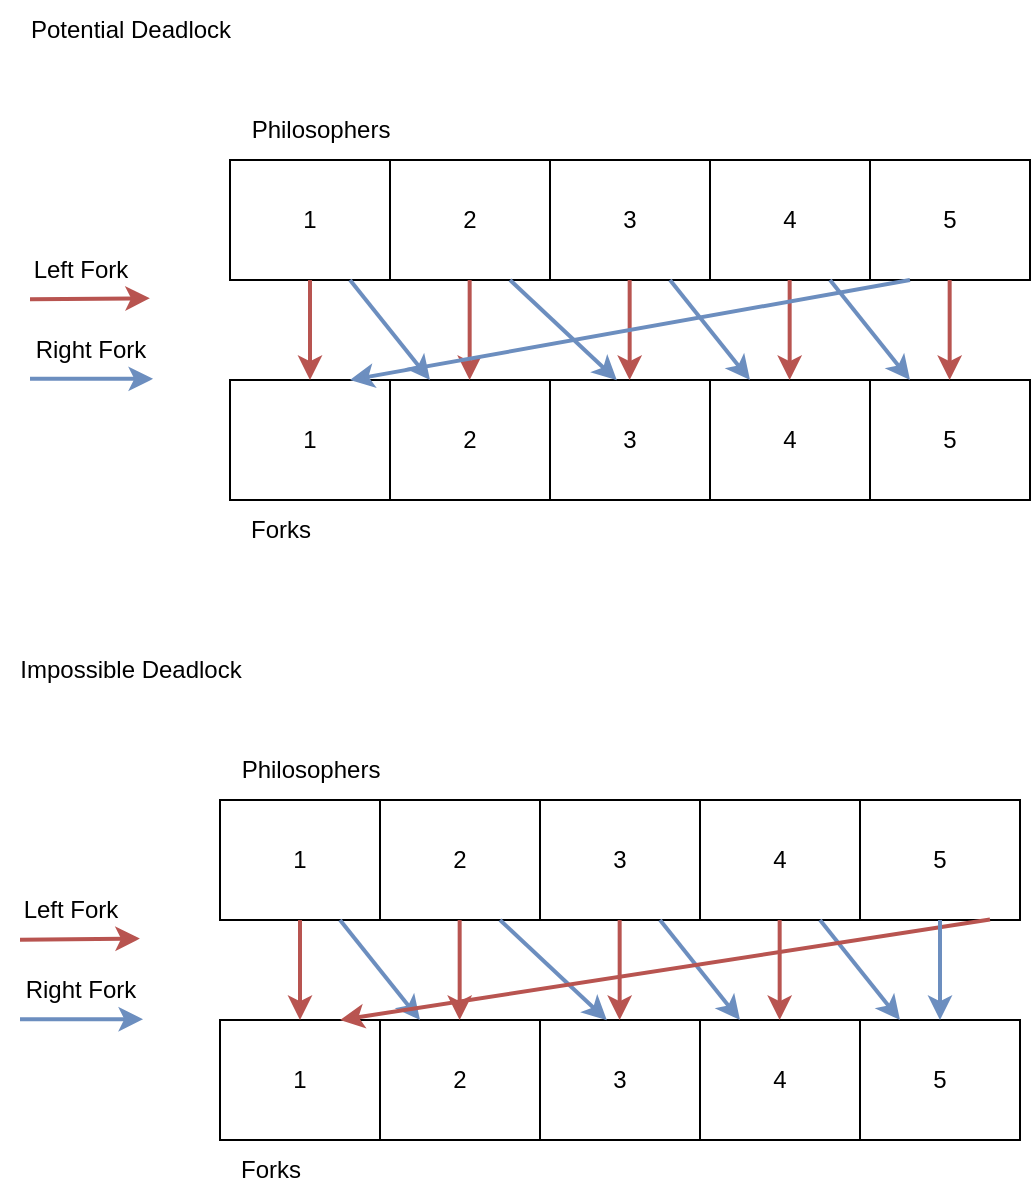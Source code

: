<mxfile version="20.3.0" type="device"><diagram id="uTXg4ZEjq8yrmjTqK_1g" name="Page-1"><mxGraphModel dx="1752" dy="835" grid="1" gridSize="10" guides="1" tooltips="1" connect="1" arrows="1" fold="1" page="1" pageScale="1" pageWidth="850" pageHeight="1100" math="0" shadow="0"><root><mxCell id="0"/><mxCell id="1" parent="0"/><mxCell id="qhbKuTUZBFXuW7PbLNdb-3" value="1" style="rounded=0;whiteSpace=wrap;html=1;" vertex="1" parent="1"><mxGeometry x="270" y="400" width="80" height="60" as="geometry"/></mxCell><mxCell id="qhbKuTUZBFXuW7PbLNdb-4" value="2" style="rounded=0;whiteSpace=wrap;html=1;" vertex="1" parent="1"><mxGeometry x="350" y="400" width="80" height="60" as="geometry"/></mxCell><mxCell id="qhbKuTUZBFXuW7PbLNdb-5" value="3" style="rounded=0;whiteSpace=wrap;html=1;" vertex="1" parent="1"><mxGeometry x="430" y="400" width="80" height="60" as="geometry"/></mxCell><mxCell id="qhbKuTUZBFXuW7PbLNdb-6" value="4" style="rounded=0;whiteSpace=wrap;html=1;" vertex="1" parent="1"><mxGeometry x="510" y="400" width="80" height="60" as="geometry"/></mxCell><mxCell id="qhbKuTUZBFXuW7PbLNdb-7" value="5" style="rounded=0;whiteSpace=wrap;html=1;" vertex="1" parent="1"><mxGeometry x="590" y="400" width="80" height="60" as="geometry"/></mxCell><mxCell id="qhbKuTUZBFXuW7PbLNdb-8" value="1" style="rounded=0;whiteSpace=wrap;html=1;" vertex="1" parent="1"><mxGeometry x="270" y="510" width="80" height="60" as="geometry"/></mxCell><mxCell id="qhbKuTUZBFXuW7PbLNdb-9" value="2" style="rounded=0;whiteSpace=wrap;html=1;" vertex="1" parent="1"><mxGeometry x="350" y="510" width="80" height="60" as="geometry"/></mxCell><mxCell id="qhbKuTUZBFXuW7PbLNdb-10" value="3" style="rounded=0;whiteSpace=wrap;html=1;" vertex="1" parent="1"><mxGeometry x="430" y="510" width="80" height="60" as="geometry"/></mxCell><mxCell id="qhbKuTUZBFXuW7PbLNdb-11" value="4" style="rounded=0;whiteSpace=wrap;html=1;" vertex="1" parent="1"><mxGeometry x="510" y="510" width="80" height="60" as="geometry"/></mxCell><mxCell id="qhbKuTUZBFXuW7PbLNdb-12" value="5" style="rounded=0;whiteSpace=wrap;html=1;" vertex="1" parent="1"><mxGeometry x="590" y="510" width="80" height="60" as="geometry"/></mxCell><mxCell id="qhbKuTUZBFXuW7PbLNdb-13" value="" style="endArrow=classic;html=1;rounded=0;exitX=0.75;exitY=1;exitDx=0;exitDy=0;entryX=0.25;entryY=0;entryDx=0;entryDy=0;fillColor=#dae8fc;strokeColor=#6c8ebf;strokeWidth=2;" edge="1" parent="1" source="qhbKuTUZBFXuW7PbLNdb-3" target="qhbKuTUZBFXuW7PbLNdb-9"><mxGeometry width="50" height="50" relative="1" as="geometry"><mxPoint x="450" y="530" as="sourcePoint"/><mxPoint x="500" y="480" as="targetPoint"/></mxGeometry></mxCell><mxCell id="qhbKuTUZBFXuW7PbLNdb-14" value="" style="endArrow=classic;html=1;rounded=0;exitX=0.75;exitY=1;exitDx=0;exitDy=0;entryX=0.418;entryY=0.002;entryDx=0;entryDy=0;entryPerimeter=0;fillColor=#dae8fc;strokeColor=#6c8ebf;strokeWidth=2;" edge="1" parent="1" source="qhbKuTUZBFXuW7PbLNdb-4" target="qhbKuTUZBFXuW7PbLNdb-10"><mxGeometry width="50" height="50" relative="1" as="geometry"><mxPoint x="390" y="460" as="sourcePoint"/><mxPoint x="470" y="510" as="targetPoint"/></mxGeometry></mxCell><mxCell id="qhbKuTUZBFXuW7PbLNdb-15" value="" style="endArrow=classic;html=1;rounded=0;exitX=0.75;exitY=1;exitDx=0;exitDy=0;entryX=0.25;entryY=0;entryDx=0;entryDy=0;fillColor=#dae8fc;strokeColor=#6c8ebf;strokeWidth=2;" edge="1" parent="1" source="qhbKuTUZBFXuW7PbLNdb-5" target="qhbKuTUZBFXuW7PbLNdb-11"><mxGeometry width="50" height="50" relative="1" as="geometry"><mxPoint x="470" y="460" as="sourcePoint"/><mxPoint x="550" y="510" as="targetPoint"/></mxGeometry></mxCell><mxCell id="qhbKuTUZBFXuW7PbLNdb-16" value="" style="endArrow=classic;html=1;rounded=0;exitX=0.75;exitY=1;exitDx=0;exitDy=0;entryX=0.25;entryY=0;entryDx=0;entryDy=0;fillColor=#dae8fc;strokeColor=#6c8ebf;strokeWidth=2;" edge="1" parent="1" source="qhbKuTUZBFXuW7PbLNdb-6" target="qhbKuTUZBFXuW7PbLNdb-12"><mxGeometry width="50" height="50" relative="1" as="geometry"><mxPoint x="550" y="460" as="sourcePoint"/><mxPoint x="630" y="510" as="targetPoint"/></mxGeometry></mxCell><mxCell id="qhbKuTUZBFXuW7PbLNdb-17" value="" style="endArrow=classic;html=1;rounded=0;entryX=0.5;entryY=0;entryDx=0;entryDy=0;fillColor=#f8cecc;strokeColor=#b85450;strokeWidth=2;" edge="1" parent="1" target="qhbKuTUZBFXuW7PbLNdb-8"><mxGeometry width="50" height="50" relative="1" as="geometry"><mxPoint x="310" y="460" as="sourcePoint"/><mxPoint x="370" y="520" as="targetPoint"/><Array as="points"><mxPoint x="310" y="500"/></Array></mxGeometry></mxCell><mxCell id="qhbKuTUZBFXuW7PbLNdb-18" value="" style="endArrow=classic;html=1;rounded=0;entryX=0.5;entryY=0;entryDx=0;entryDy=0;fillColor=#f8cecc;strokeColor=#b85450;strokeWidth=2;" edge="1" parent="1"><mxGeometry width="50" height="50" relative="1" as="geometry"><mxPoint x="389.83" y="460" as="sourcePoint"/><mxPoint x="389.83" y="510" as="targetPoint"/><Array as="points"><mxPoint x="389.83" y="500"/></Array></mxGeometry></mxCell><mxCell id="qhbKuTUZBFXuW7PbLNdb-20" value="" style="endArrow=classic;html=1;rounded=0;entryX=0.5;entryY=0;entryDx=0;entryDy=0;fillColor=#f8cecc;strokeColor=#b85450;strokeWidth=2;" edge="1" parent="1"><mxGeometry width="50" height="50" relative="1" as="geometry"><mxPoint x="469.83" y="460" as="sourcePoint"/><mxPoint x="469.83" y="510" as="targetPoint"/><Array as="points"><mxPoint x="469.83" y="500"/></Array></mxGeometry></mxCell><mxCell id="qhbKuTUZBFXuW7PbLNdb-21" value="" style="endArrow=classic;html=1;rounded=0;entryX=0.5;entryY=0;entryDx=0;entryDy=0;fillColor=#f8cecc;strokeColor=#b85450;strokeWidth=2;" edge="1" parent="1"><mxGeometry width="50" height="50" relative="1" as="geometry"><mxPoint x="549.83" y="460" as="sourcePoint"/><mxPoint x="549.83" y="510" as="targetPoint"/><Array as="points"><mxPoint x="549.83" y="500"/></Array></mxGeometry></mxCell><mxCell id="qhbKuTUZBFXuW7PbLNdb-22" value="" style="endArrow=classic;html=1;rounded=0;entryX=0.5;entryY=0;entryDx=0;entryDy=0;fillColor=#f8cecc;strokeColor=#b85450;strokeWidth=2;" edge="1" parent="1"><mxGeometry width="50" height="50" relative="1" as="geometry"><mxPoint x="629.83" y="460" as="sourcePoint"/><mxPoint x="629.83" y="510" as="targetPoint"/><Array as="points"><mxPoint x="629.83" y="500"/></Array></mxGeometry></mxCell><mxCell id="qhbKuTUZBFXuW7PbLNdb-23" value="" style="endArrow=classic;html=1;rounded=0;exitX=0.25;exitY=1;exitDx=0;exitDy=0;fillColor=#dae8fc;strokeColor=#6c8ebf;strokeWidth=2;" edge="1" parent="1" source="qhbKuTUZBFXuW7PbLNdb-7"><mxGeometry width="50" height="50" relative="1" as="geometry"><mxPoint x="640.0" y="460" as="sourcePoint"/><mxPoint x="330" y="510" as="targetPoint"/><Array as="points"/></mxGeometry></mxCell><mxCell id="qhbKuTUZBFXuW7PbLNdb-24" value="Philosophers" style="text;html=1;align=center;verticalAlign=middle;resizable=0;points=[];autosize=1;strokeColor=none;fillColor=none;" vertex="1" parent="1"><mxGeometry x="270" y="370" width="90" height="30" as="geometry"/></mxCell><mxCell id="qhbKuTUZBFXuW7PbLNdb-25" value="Forks" style="text;html=1;align=center;verticalAlign=middle;resizable=0;points=[];autosize=1;strokeColor=none;fillColor=none;" vertex="1" parent="1"><mxGeometry x="270" y="570" width="50" height="30" as="geometry"/></mxCell><mxCell id="qhbKuTUZBFXuW7PbLNdb-27" value="" style="endArrow=classic;html=1;rounded=0;strokeWidth=2;fillColor=#f8cecc;strokeColor=#b85450;entryX=0.999;entryY=0.982;entryDx=0;entryDy=0;entryPerimeter=0;" edge="1" parent="1" target="qhbKuTUZBFXuW7PbLNdb-29"><mxGeometry width="50" height="50" relative="1" as="geometry"><mxPoint x="170" y="469.67" as="sourcePoint"/><mxPoint x="230" y="469.67" as="targetPoint"/></mxGeometry></mxCell><mxCell id="qhbKuTUZBFXuW7PbLNdb-28" value="" style="endArrow=classic;html=1;rounded=0;strokeWidth=2;fillColor=#dae8fc;strokeColor=#6c8ebf;entryX=0.894;entryY=0.992;entryDx=0;entryDy=0;entryPerimeter=0;" edge="1" parent="1" target="qhbKuTUZBFXuW7PbLNdb-32"><mxGeometry width="50" height="50" relative="1" as="geometry"><mxPoint x="170" y="509.43" as="sourcePoint"/><mxPoint x="230" y="509.43" as="targetPoint"/></mxGeometry></mxCell><mxCell id="qhbKuTUZBFXuW7PbLNdb-29" value="Left Fork" style="text;html=1;align=center;verticalAlign=middle;resizable=0;points=[];autosize=1;strokeColor=none;fillColor=none;" vertex="1" parent="1"><mxGeometry x="160" y="439.67" width="70" height="30" as="geometry"/></mxCell><mxCell id="qhbKuTUZBFXuW7PbLNdb-32" value="Right Fork" style="text;html=1;align=center;verticalAlign=middle;resizable=0;points=[];autosize=1;strokeColor=none;fillColor=none;" vertex="1" parent="1"><mxGeometry x="160" y="479.67" width="80" height="30" as="geometry"/></mxCell><mxCell id="qhbKuTUZBFXuW7PbLNdb-34" value="1" style="rounded=0;whiteSpace=wrap;html=1;" vertex="1" parent="1"><mxGeometry x="265" y="720" width="80" height="60" as="geometry"/></mxCell><mxCell id="qhbKuTUZBFXuW7PbLNdb-35" value="2" style="rounded=0;whiteSpace=wrap;html=1;" vertex="1" parent="1"><mxGeometry x="345" y="720" width="80" height="60" as="geometry"/></mxCell><mxCell id="qhbKuTUZBFXuW7PbLNdb-36" value="3" style="rounded=0;whiteSpace=wrap;html=1;" vertex="1" parent="1"><mxGeometry x="425" y="720" width="80" height="60" as="geometry"/></mxCell><mxCell id="qhbKuTUZBFXuW7PbLNdb-37" value="4" style="rounded=0;whiteSpace=wrap;html=1;" vertex="1" parent="1"><mxGeometry x="505" y="720" width="80" height="60" as="geometry"/></mxCell><mxCell id="qhbKuTUZBFXuW7PbLNdb-38" value="5" style="rounded=0;whiteSpace=wrap;html=1;" vertex="1" parent="1"><mxGeometry x="585" y="720" width="80" height="60" as="geometry"/></mxCell><mxCell id="qhbKuTUZBFXuW7PbLNdb-39" value="1" style="rounded=0;whiteSpace=wrap;html=1;" vertex="1" parent="1"><mxGeometry x="265" y="830" width="80" height="60" as="geometry"/></mxCell><mxCell id="qhbKuTUZBFXuW7PbLNdb-40" value="2" style="rounded=0;whiteSpace=wrap;html=1;" vertex="1" parent="1"><mxGeometry x="345" y="830" width="80" height="60" as="geometry"/></mxCell><mxCell id="qhbKuTUZBFXuW7PbLNdb-41" value="3" style="rounded=0;whiteSpace=wrap;html=1;" vertex="1" parent="1"><mxGeometry x="425" y="830" width="80" height="60" as="geometry"/></mxCell><mxCell id="qhbKuTUZBFXuW7PbLNdb-42" value="4" style="rounded=0;whiteSpace=wrap;html=1;" vertex="1" parent="1"><mxGeometry x="505" y="830" width="80" height="60" as="geometry"/></mxCell><mxCell id="qhbKuTUZBFXuW7PbLNdb-43" value="5" style="rounded=0;whiteSpace=wrap;html=1;" vertex="1" parent="1"><mxGeometry x="585" y="830" width="80" height="60" as="geometry"/></mxCell><mxCell id="qhbKuTUZBFXuW7PbLNdb-44" value="" style="endArrow=classic;html=1;rounded=0;exitX=0.75;exitY=1;exitDx=0;exitDy=0;entryX=0.25;entryY=0;entryDx=0;entryDy=0;fillColor=#dae8fc;strokeColor=#6c8ebf;strokeWidth=2;" edge="1" parent="1" source="qhbKuTUZBFXuW7PbLNdb-34" target="qhbKuTUZBFXuW7PbLNdb-40"><mxGeometry width="50" height="50" relative="1" as="geometry"><mxPoint x="445" y="850" as="sourcePoint"/><mxPoint x="495" y="800" as="targetPoint"/></mxGeometry></mxCell><mxCell id="qhbKuTUZBFXuW7PbLNdb-45" value="" style="endArrow=classic;html=1;rounded=0;exitX=0.75;exitY=1;exitDx=0;exitDy=0;entryX=0.418;entryY=0.002;entryDx=0;entryDy=0;entryPerimeter=0;fillColor=#dae8fc;strokeColor=#6c8ebf;strokeWidth=2;" edge="1" parent="1" source="qhbKuTUZBFXuW7PbLNdb-35" target="qhbKuTUZBFXuW7PbLNdb-41"><mxGeometry width="50" height="50" relative="1" as="geometry"><mxPoint x="385" y="780" as="sourcePoint"/><mxPoint x="465" y="830" as="targetPoint"/></mxGeometry></mxCell><mxCell id="qhbKuTUZBFXuW7PbLNdb-46" value="" style="endArrow=classic;html=1;rounded=0;exitX=0.75;exitY=1;exitDx=0;exitDy=0;entryX=0.25;entryY=0;entryDx=0;entryDy=0;fillColor=#dae8fc;strokeColor=#6c8ebf;strokeWidth=2;" edge="1" parent="1" source="qhbKuTUZBFXuW7PbLNdb-36" target="qhbKuTUZBFXuW7PbLNdb-42"><mxGeometry width="50" height="50" relative="1" as="geometry"><mxPoint x="465" y="780" as="sourcePoint"/><mxPoint x="545" y="830" as="targetPoint"/></mxGeometry></mxCell><mxCell id="qhbKuTUZBFXuW7PbLNdb-47" value="" style="endArrow=classic;html=1;rounded=0;exitX=0.75;exitY=1;exitDx=0;exitDy=0;entryX=0.25;entryY=0;entryDx=0;entryDy=0;fillColor=#dae8fc;strokeColor=#6c8ebf;strokeWidth=2;" edge="1" parent="1" source="qhbKuTUZBFXuW7PbLNdb-37" target="qhbKuTUZBFXuW7PbLNdb-43"><mxGeometry width="50" height="50" relative="1" as="geometry"><mxPoint x="545" y="780" as="sourcePoint"/><mxPoint x="625" y="830" as="targetPoint"/></mxGeometry></mxCell><mxCell id="qhbKuTUZBFXuW7PbLNdb-48" value="" style="endArrow=classic;html=1;rounded=0;entryX=0.5;entryY=0;entryDx=0;entryDy=0;fillColor=#f8cecc;strokeColor=#b85450;strokeWidth=2;" edge="1" parent="1" target="qhbKuTUZBFXuW7PbLNdb-39"><mxGeometry width="50" height="50" relative="1" as="geometry"><mxPoint x="305" y="780" as="sourcePoint"/><mxPoint x="365" y="840" as="targetPoint"/><Array as="points"><mxPoint x="305" y="820"/></Array></mxGeometry></mxCell><mxCell id="qhbKuTUZBFXuW7PbLNdb-49" value="" style="endArrow=classic;html=1;rounded=0;entryX=0.5;entryY=0;entryDx=0;entryDy=0;fillColor=#f8cecc;strokeColor=#b85450;strokeWidth=2;" edge="1" parent="1"><mxGeometry width="50" height="50" relative="1" as="geometry"><mxPoint x="384.83" y="780" as="sourcePoint"/><mxPoint x="384.83" y="830" as="targetPoint"/><Array as="points"><mxPoint x="384.83" y="820"/></Array></mxGeometry></mxCell><mxCell id="qhbKuTUZBFXuW7PbLNdb-50" value="" style="endArrow=classic;html=1;rounded=0;entryX=0.5;entryY=0;entryDx=0;entryDy=0;fillColor=#f8cecc;strokeColor=#b85450;strokeWidth=2;" edge="1" parent="1"><mxGeometry width="50" height="50" relative="1" as="geometry"><mxPoint x="464.83" y="780" as="sourcePoint"/><mxPoint x="464.83" y="830" as="targetPoint"/><Array as="points"><mxPoint x="464.83" y="820"/></Array></mxGeometry></mxCell><mxCell id="qhbKuTUZBFXuW7PbLNdb-51" value="" style="endArrow=classic;html=1;rounded=0;entryX=0.5;entryY=0;entryDx=0;entryDy=0;fillColor=#f8cecc;strokeColor=#b85450;strokeWidth=2;" edge="1" parent="1"><mxGeometry width="50" height="50" relative="1" as="geometry"><mxPoint x="544.83" y="780" as="sourcePoint"/><mxPoint x="544.83" y="830" as="targetPoint"/><Array as="points"><mxPoint x="544.83" y="820"/></Array></mxGeometry></mxCell><mxCell id="qhbKuTUZBFXuW7PbLNdb-52" value="" style="endArrow=classic;html=1;rounded=0;entryX=0.75;entryY=0;entryDx=0;entryDy=0;fillColor=#f8cecc;strokeColor=#b85450;strokeWidth=2;" edge="1" parent="1" target="qhbKuTUZBFXuW7PbLNdb-39"><mxGeometry width="50" height="50" relative="1" as="geometry"><mxPoint x="650.0" y="779.76" as="sourcePoint"/><mxPoint x="650.0" y="829.76" as="targetPoint"/><Array as="points"/></mxGeometry></mxCell><mxCell id="qhbKuTUZBFXuW7PbLNdb-53" value="" style="endArrow=classic;html=1;rounded=0;exitX=0.5;exitY=1;exitDx=0;exitDy=0;fillColor=#dae8fc;strokeColor=#6c8ebf;strokeWidth=2;entryX=0.5;entryY=0;entryDx=0;entryDy=0;" edge="1" parent="1" source="qhbKuTUZBFXuW7PbLNdb-38" target="qhbKuTUZBFXuW7PbLNdb-43"><mxGeometry width="50" height="50" relative="1" as="geometry"><mxPoint x="635.0" y="780" as="sourcePoint"/><mxPoint x="325" y="830" as="targetPoint"/><Array as="points"/></mxGeometry></mxCell><mxCell id="qhbKuTUZBFXuW7PbLNdb-54" value="Philosophers" style="text;html=1;align=center;verticalAlign=middle;resizable=0;points=[];autosize=1;strokeColor=none;fillColor=none;" vertex="1" parent="1"><mxGeometry x="265" y="690" width="90" height="30" as="geometry"/></mxCell><mxCell id="qhbKuTUZBFXuW7PbLNdb-55" value="Forks" style="text;html=1;align=center;verticalAlign=middle;resizable=0;points=[];autosize=1;strokeColor=none;fillColor=none;" vertex="1" parent="1"><mxGeometry x="265" y="890" width="50" height="30" as="geometry"/></mxCell><mxCell id="qhbKuTUZBFXuW7PbLNdb-56" value="" style="endArrow=classic;html=1;rounded=0;strokeWidth=2;fillColor=#f8cecc;strokeColor=#b85450;entryX=0.999;entryY=0.982;entryDx=0;entryDy=0;entryPerimeter=0;" edge="1" parent="1" target="qhbKuTUZBFXuW7PbLNdb-58"><mxGeometry width="50" height="50" relative="1" as="geometry"><mxPoint x="165" y="789.84" as="sourcePoint"/><mxPoint x="225" y="789.84" as="targetPoint"/></mxGeometry></mxCell><mxCell id="qhbKuTUZBFXuW7PbLNdb-57" value="" style="endArrow=classic;html=1;rounded=0;strokeWidth=2;fillColor=#dae8fc;strokeColor=#6c8ebf;entryX=0.894;entryY=0.992;entryDx=0;entryDy=0;entryPerimeter=0;" edge="1" parent="1" target="qhbKuTUZBFXuW7PbLNdb-59"><mxGeometry width="50" height="50" relative="1" as="geometry"><mxPoint x="165" y="829.6" as="sourcePoint"/><mxPoint x="225" y="829.6" as="targetPoint"/></mxGeometry></mxCell><mxCell id="qhbKuTUZBFXuW7PbLNdb-58" value="Left Fork" style="text;html=1;align=center;verticalAlign=middle;resizable=0;points=[];autosize=1;strokeColor=none;fillColor=none;" vertex="1" parent="1"><mxGeometry x="155" y="759.84" width="70" height="30" as="geometry"/></mxCell><mxCell id="qhbKuTUZBFXuW7PbLNdb-59" value="Right Fork" style="text;html=1;align=center;verticalAlign=middle;resizable=0;points=[];autosize=1;strokeColor=none;fillColor=none;" vertex="1" parent="1"><mxGeometry x="155" y="799.84" width="80" height="30" as="geometry"/></mxCell><mxCell id="qhbKuTUZBFXuW7PbLNdb-60" value="Potential Deadlock" style="text;html=1;align=center;verticalAlign=middle;resizable=0;points=[];autosize=1;strokeColor=none;fillColor=none;" vertex="1" parent="1"><mxGeometry x="160" y="320" width="120" height="30" as="geometry"/></mxCell><mxCell id="qhbKuTUZBFXuW7PbLNdb-61" value="Impossible Deadlock" style="text;html=1;align=center;verticalAlign=middle;resizable=0;points=[];autosize=1;strokeColor=none;fillColor=none;" vertex="1" parent="1"><mxGeometry x="155" y="640" width="130" height="30" as="geometry"/></mxCell></root></mxGraphModel></diagram></mxfile>